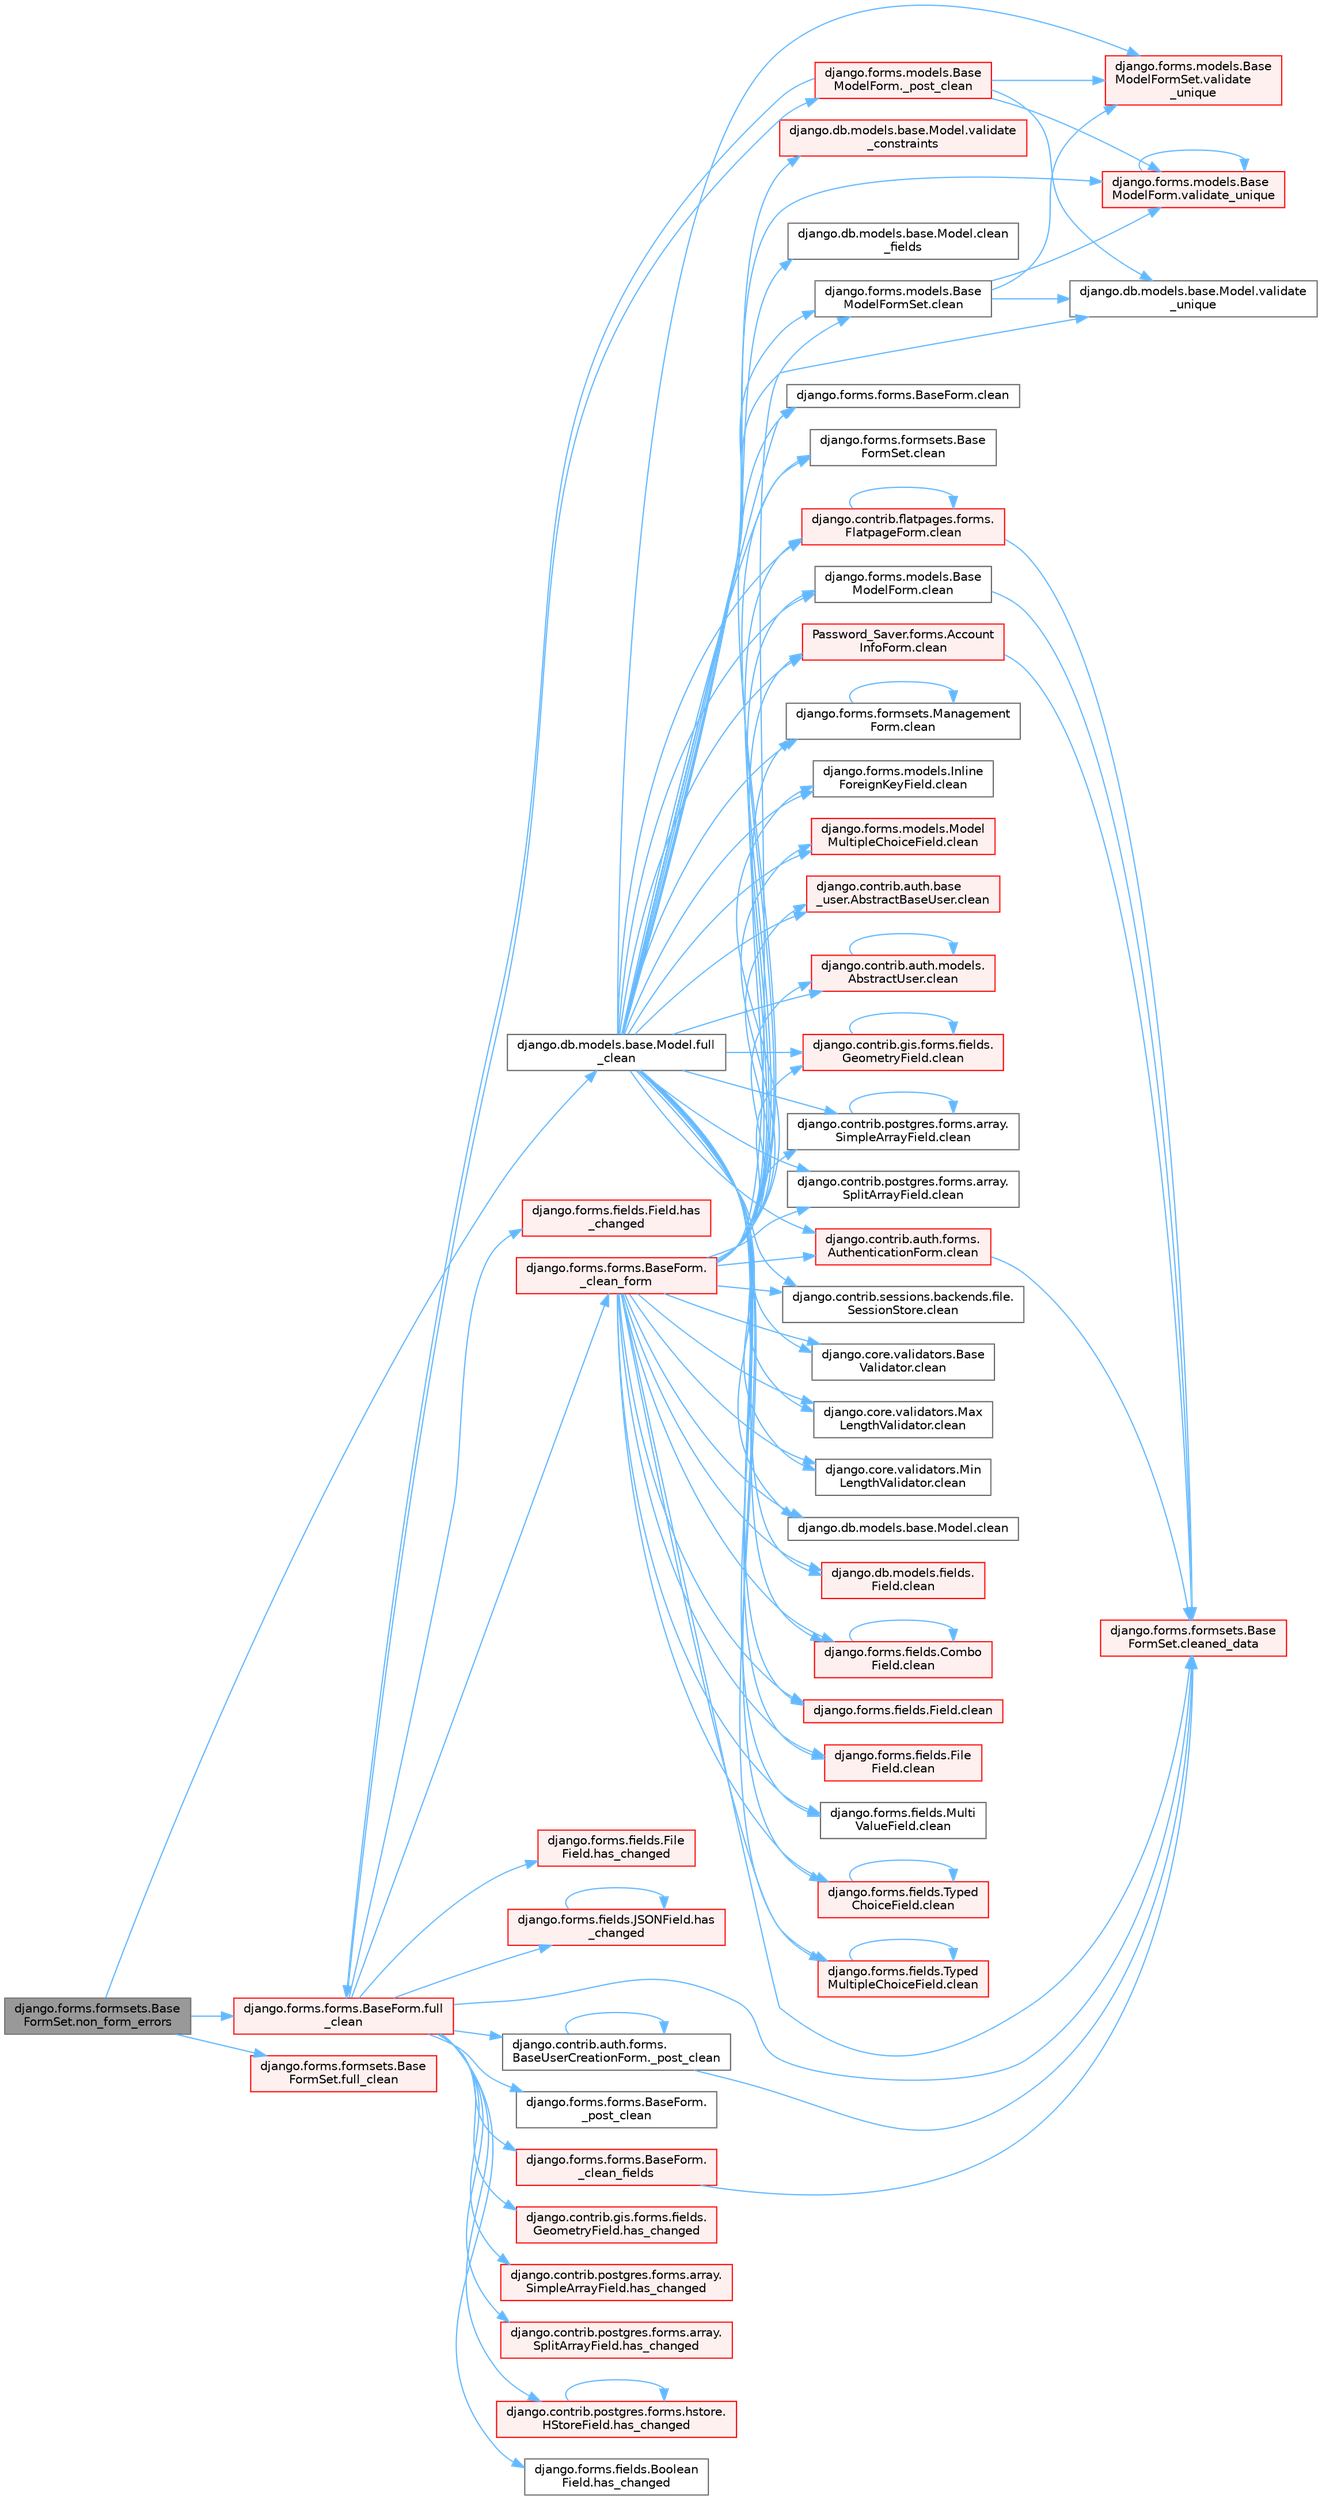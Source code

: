 digraph "django.forms.formsets.BaseFormSet.non_form_errors"
{
 // LATEX_PDF_SIZE
  bgcolor="transparent";
  edge [fontname=Helvetica,fontsize=10,labelfontname=Helvetica,labelfontsize=10];
  node [fontname=Helvetica,fontsize=10,shape=box,height=0.2,width=0.4];
  rankdir="LR";
  Node1 [id="Node000001",label="django.forms.formsets.Base\lFormSet.non_form_errors",height=0.2,width=0.4,color="gray40", fillcolor="grey60", style="filled", fontcolor="black",tooltip=" "];
  Node1 -> Node2 [id="edge1_Node000001_Node000002",color="steelblue1",style="solid",tooltip=" "];
  Node2 [id="Node000002",label="django.db.models.base.Model.full\l_clean",height=0.2,width=0.4,color="grey40", fillcolor="white", style="filled",URL="$classdjango_1_1db_1_1models_1_1base_1_1_model.html#a2e68bd042bd3e52b086f8838eeaa416f",tooltip=" "];
  Node2 -> Node3 [id="edge2_Node000002_Node000003",color="steelblue1",style="solid",tooltip=" "];
  Node3 [id="Node000003",label="django.contrib.auth.base\l_user.AbstractBaseUser.clean",height=0.2,width=0.4,color="red", fillcolor="#FFF0F0", style="filled",URL="$classdjango_1_1contrib_1_1auth_1_1base__user_1_1_abstract_base_user.html#a59a4f0bed1f43f2ba4e0a4302429ca48",tooltip=" "];
  Node2 -> Node7 [id="edge3_Node000002_Node000007",color="steelblue1",style="solid",tooltip=" "];
  Node7 [id="Node000007",label="django.contrib.auth.forms.\lAuthenticationForm.clean",height=0.2,width=0.4,color="red", fillcolor="#FFF0F0", style="filled",URL="$classdjango_1_1contrib_1_1auth_1_1forms_1_1_authentication_form.html#a92d28be6696caa8d1b7068eefe81793a",tooltip=" "];
  Node7 -> Node8 [id="edge4_Node000007_Node000008",color="steelblue1",style="solid",tooltip=" "];
  Node8 [id="Node000008",label="django.forms.formsets.Base\lFormSet.cleaned_data",height=0.2,width=0.4,color="red", fillcolor="#FFF0F0", style="filled",URL="$classdjango_1_1forms_1_1formsets_1_1_base_form_set.html#ae51d85dd3faa160668adba372c4e87f7",tooltip=" "];
  Node2 -> Node1725 [id="edge5_Node000002_Node001725",color="steelblue1",style="solid",tooltip=" "];
  Node1725 [id="Node001725",label="django.contrib.auth.models.\lAbstractUser.clean",height=0.2,width=0.4,color="red", fillcolor="#FFF0F0", style="filled",URL="$classdjango_1_1contrib_1_1auth_1_1models_1_1_abstract_user.html#ac8621484179e7de35ac40504cebf4d48",tooltip=" "];
  Node1725 -> Node1725 [id="edge6_Node001725_Node001725",color="steelblue1",style="solid",tooltip=" "];
  Node2 -> Node1726 [id="edge7_Node000002_Node001726",color="steelblue1",style="solid",tooltip=" "];
  Node1726 [id="Node001726",label="django.contrib.flatpages.forms.\lFlatpageForm.clean",height=0.2,width=0.4,color="red", fillcolor="#FFF0F0", style="filled",URL="$classdjango_1_1contrib_1_1flatpages_1_1forms_1_1_flatpage_form.html#a0deb29d4415dbd84c765b5972de07e52",tooltip=" "];
  Node1726 -> Node1726 [id="edge8_Node001726_Node001726",color="steelblue1",style="solid",tooltip=" "];
  Node1726 -> Node8 [id="edge9_Node001726_Node000008",color="steelblue1",style="solid",tooltip=" "];
  Node2 -> Node1729 [id="edge10_Node000002_Node001729",color="steelblue1",style="solid",tooltip=" "];
  Node1729 [id="Node001729",label="django.contrib.gis.forms.fields.\lGeometryField.clean",height=0.2,width=0.4,color="red", fillcolor="#FFF0F0", style="filled",URL="$classdjango_1_1contrib_1_1gis_1_1forms_1_1fields_1_1_geometry_field.html#a63084801f88f56d55aed024be093f164",tooltip=" "];
  Node1729 -> Node1729 [id="edge11_Node001729_Node001729",color="steelblue1",style="solid",tooltip=" "];
  Node2 -> Node1735 [id="edge12_Node000002_Node001735",color="steelblue1",style="solid",tooltip=" "];
  Node1735 [id="Node001735",label="django.contrib.postgres.forms.array.\lSimpleArrayField.clean",height=0.2,width=0.4,color="grey40", fillcolor="white", style="filled",URL="$classdjango_1_1contrib_1_1postgres_1_1forms_1_1array_1_1_simple_array_field.html#a82424da5ab8f95a4c386e6766207180f",tooltip=" "];
  Node1735 -> Node1735 [id="edge13_Node001735_Node001735",color="steelblue1",style="solid",tooltip=" "];
  Node2 -> Node1736 [id="edge14_Node000002_Node001736",color="steelblue1",style="solid",tooltip=" "];
  Node1736 [id="Node001736",label="django.contrib.postgres.forms.array.\lSplitArrayField.clean",height=0.2,width=0.4,color="grey40", fillcolor="white", style="filled",URL="$classdjango_1_1contrib_1_1postgres_1_1forms_1_1array_1_1_split_array_field.html#a7305e2f75d4ec14e94538badf734c016",tooltip=" "];
  Node2 -> Node1737 [id="edge15_Node000002_Node001737",color="steelblue1",style="solid",tooltip=" "];
  Node1737 [id="Node001737",label="django.contrib.sessions.backends.file.\lSessionStore.clean",height=0.2,width=0.4,color="grey40", fillcolor="white", style="filled",URL="$classdjango_1_1contrib_1_1sessions_1_1backends_1_1file_1_1_session_store.html#a28f0c5d9f6d9d68a66db594635d1067a",tooltip=" "];
  Node2 -> Node1738 [id="edge16_Node000002_Node001738",color="steelblue1",style="solid",tooltip=" "];
  Node1738 [id="Node001738",label="django.core.validators.Base\lValidator.clean",height=0.2,width=0.4,color="grey40", fillcolor="white", style="filled",URL="$classdjango_1_1core_1_1validators_1_1_base_validator.html#a40769b3df62a8fc2336911ce06c9d8eb",tooltip=" "];
  Node2 -> Node1739 [id="edge17_Node000002_Node001739",color="steelblue1",style="solid",tooltip=" "];
  Node1739 [id="Node001739",label="django.core.validators.Max\lLengthValidator.clean",height=0.2,width=0.4,color="grey40", fillcolor="white", style="filled",URL="$classdjango_1_1core_1_1validators_1_1_max_length_validator.html#a985df64dd473b452776067056f72e7d3",tooltip=" "];
  Node2 -> Node1740 [id="edge18_Node000002_Node001740",color="steelblue1",style="solid",tooltip=" "];
  Node1740 [id="Node001740",label="django.core.validators.Min\lLengthValidator.clean",height=0.2,width=0.4,color="grey40", fillcolor="white", style="filled",URL="$classdjango_1_1core_1_1validators_1_1_min_length_validator.html#a9daef459fd8e419cec854e7a58d090f0",tooltip=" "];
  Node2 -> Node1741 [id="edge19_Node000002_Node001741",color="steelblue1",style="solid",tooltip=" "];
  Node1741 [id="Node001741",label="django.db.models.base.Model.clean",height=0.2,width=0.4,color="grey40", fillcolor="white", style="filled",URL="$classdjango_1_1db_1_1models_1_1base_1_1_model.html#a0feceff0a338bf3f8b96a07c281b135f",tooltip=" "];
  Node2 -> Node1742 [id="edge20_Node000002_Node001742",color="steelblue1",style="solid",tooltip=" "];
  Node1742 [id="Node001742",label="django.db.models.fields.\lField.clean",height=0.2,width=0.4,color="red", fillcolor="#FFF0F0", style="filled",URL="$classdjango_1_1db_1_1models_1_1fields_1_1_field.html#a4882fa20e9148ee8315b937e9cea41bf",tooltip=" "];
  Node2 -> Node2186 [id="edge21_Node000002_Node002186",color="steelblue1",style="solid",tooltip=" "];
  Node2186 [id="Node002186",label="django.forms.fields.Combo\lField.clean",height=0.2,width=0.4,color="red", fillcolor="#FFF0F0", style="filled",URL="$classdjango_1_1forms_1_1fields_1_1_combo_field.html#aaffcccde28ec97a13aa4205495a394f2",tooltip=" "];
  Node2186 -> Node2186 [id="edge22_Node002186_Node002186",color="steelblue1",style="solid",tooltip=" "];
  Node2 -> Node2187 [id="edge23_Node000002_Node002187",color="steelblue1",style="solid",tooltip=" "];
  Node2187 [id="Node002187",label="django.forms.fields.Field.clean",height=0.2,width=0.4,color="red", fillcolor="#FFF0F0", style="filled",URL="$classdjango_1_1forms_1_1fields_1_1_field.html#aee75acad433887bd31c6f298ebd77195",tooltip=" "];
  Node2 -> Node2188 [id="edge24_Node000002_Node002188",color="steelblue1",style="solid",tooltip=" "];
  Node2188 [id="Node002188",label="django.forms.fields.File\lField.clean",height=0.2,width=0.4,color="red", fillcolor="#FFF0F0", style="filled",URL="$classdjango_1_1forms_1_1fields_1_1_file_field.html#a68e6282fc7292cdf9786a77a5810f899",tooltip=" "];
  Node2 -> Node2189 [id="edge25_Node000002_Node002189",color="steelblue1",style="solid",tooltip=" "];
  Node2189 [id="Node002189",label="django.forms.fields.Multi\lValueField.clean",height=0.2,width=0.4,color="grey40", fillcolor="white", style="filled",URL="$classdjango_1_1forms_1_1fields_1_1_multi_value_field.html#a4e59407804aed59de3a8c09686437305",tooltip=" "];
  Node2 -> Node2190 [id="edge26_Node000002_Node002190",color="steelblue1",style="solid",tooltip=" "];
  Node2190 [id="Node002190",label="django.forms.fields.Typed\lChoiceField.clean",height=0.2,width=0.4,color="red", fillcolor="#FFF0F0", style="filled",URL="$classdjango_1_1forms_1_1fields_1_1_typed_choice_field.html#ae835be564bb8e779259112a611f158c6",tooltip=" "];
  Node2190 -> Node2190 [id="edge27_Node002190_Node002190",color="steelblue1",style="solid",tooltip=" "];
  Node2 -> Node2193 [id="edge28_Node000002_Node002193",color="steelblue1",style="solid",tooltip=" "];
  Node2193 [id="Node002193",label="django.forms.fields.Typed\lMultipleChoiceField.clean",height=0.2,width=0.4,color="red", fillcolor="#FFF0F0", style="filled",URL="$classdjango_1_1forms_1_1fields_1_1_typed_multiple_choice_field.html#ac721f0fe8639c970f78ea14196da6214",tooltip=" "];
  Node2193 -> Node2193 [id="edge29_Node002193_Node002193",color="steelblue1",style="solid",tooltip=" "];
  Node2 -> Node2194 [id="edge30_Node000002_Node002194",color="steelblue1",style="solid",tooltip=" "];
  Node2194 [id="Node002194",label="django.forms.forms.BaseForm.clean",height=0.2,width=0.4,color="grey40", fillcolor="white", style="filled",URL="$classdjango_1_1forms_1_1forms_1_1_base_form.html#a9cd5e3ed9eb29195835e8b517ec76188",tooltip=" "];
  Node2 -> Node2195 [id="edge31_Node000002_Node002195",color="steelblue1",style="solid",tooltip=" "];
  Node2195 [id="Node002195",label="django.forms.formsets.Base\lFormSet.clean",height=0.2,width=0.4,color="grey40", fillcolor="white", style="filled",URL="$classdjango_1_1forms_1_1formsets_1_1_base_form_set.html#aba0b3a8a26d55fd89b3918f23470e59b",tooltip=" "];
  Node2 -> Node2196 [id="edge32_Node000002_Node002196",color="steelblue1",style="solid",tooltip=" "];
  Node2196 [id="Node002196",label="django.forms.formsets.Management\lForm.clean",height=0.2,width=0.4,color="grey40", fillcolor="white", style="filled",URL="$classdjango_1_1forms_1_1formsets_1_1_management_form.html#a833b74bd64aba848f8a7a49933354cbc",tooltip=" "];
  Node2196 -> Node2196 [id="edge33_Node002196_Node002196",color="steelblue1",style="solid",tooltip=" "];
  Node2 -> Node2197 [id="edge34_Node000002_Node002197",color="steelblue1",style="solid",tooltip=" "];
  Node2197 [id="Node002197",label="django.forms.models.Base\lModelForm.clean",height=0.2,width=0.4,color="grey40", fillcolor="white", style="filled",URL="$classdjango_1_1forms_1_1models_1_1_base_model_form.html#a6a374c3b609f402d6566b2ee3ff98672",tooltip=" "];
  Node2197 -> Node8 [id="edge35_Node002197_Node000008",color="steelblue1",style="solid",tooltip=" "];
  Node2 -> Node2198 [id="edge36_Node000002_Node002198",color="steelblue1",style="solid",tooltip=" "];
  Node2198 [id="Node002198",label="django.forms.models.Base\lModelFormSet.clean",height=0.2,width=0.4,color="grey40", fillcolor="white", style="filled",URL="$classdjango_1_1forms_1_1models_1_1_base_model_form_set.html#ad5d65e17ad34585bb486c82fe71e53d4",tooltip=" "];
  Node2198 -> Node2199 [id="edge37_Node002198_Node002199",color="steelblue1",style="solid",tooltip=" "];
  Node2199 [id="Node002199",label="django.db.models.base.Model.validate\l_unique",height=0.2,width=0.4,color="grey40", fillcolor="white", style="filled",URL="$classdjango_1_1db_1_1models_1_1base_1_1_model.html#aab30b72617517d880b6144c8225de11c",tooltip=" "];
  Node2198 -> Node2200 [id="edge38_Node002198_Node002200",color="steelblue1",style="solid",tooltip=" "];
  Node2200 [id="Node002200",label="django.forms.models.Base\lModelForm.validate_unique",height=0.2,width=0.4,color="red", fillcolor="#FFF0F0", style="filled",URL="$classdjango_1_1forms_1_1models_1_1_base_model_form.html#a491cf63eb339f9483d0c357885368ddd",tooltip=" "];
  Node2200 -> Node2200 [id="edge39_Node002200_Node002200",color="steelblue1",style="solid",tooltip=" "];
  Node2198 -> Node2203 [id="edge40_Node002198_Node002203",color="steelblue1",style="solid",tooltip=" "];
  Node2203 [id="Node002203",label="django.forms.models.Base\lModelFormSet.validate\l_unique",height=0.2,width=0.4,color="red", fillcolor="#FFF0F0", style="filled",URL="$classdjango_1_1forms_1_1models_1_1_base_model_form_set.html#a0d01f97a86fd02a126b2fd51d02fd07d",tooltip=" "];
  Node2 -> Node2209 [id="edge41_Node000002_Node002209",color="steelblue1",style="solid",tooltip=" "];
  Node2209 [id="Node002209",label="django.forms.models.Inline\lForeignKeyField.clean",height=0.2,width=0.4,color="grey40", fillcolor="white", style="filled",URL="$classdjango_1_1forms_1_1models_1_1_inline_foreign_key_field.html#af5ac6ecadad7fe3bff4e0c6e87379a53",tooltip=" "];
  Node2 -> Node2210 [id="edge42_Node000002_Node002210",color="steelblue1",style="solid",tooltip=" "];
  Node2210 [id="Node002210",label="django.forms.models.Model\lMultipleChoiceField.clean",height=0.2,width=0.4,color="red", fillcolor="#FFF0F0", style="filled",URL="$classdjango_1_1forms_1_1models_1_1_model_multiple_choice_field.html#a1159ba842771d9d57ba17557c99a9a2b",tooltip=" "];
  Node2 -> Node2222 [id="edge43_Node000002_Node002222",color="steelblue1",style="solid",tooltip=" "];
  Node2222 [id="Node002222",label="Password_Saver.forms.Account\lInfoForm.clean",height=0.2,width=0.4,color="red", fillcolor="#FFF0F0", style="filled",URL="$class_password___saver_1_1forms_1_1_account_info_form.html#a89126d6030ebafc64c8aeeb352113c54",tooltip=" "];
  Node2222 -> Node8 [id="edge44_Node002222_Node000008",color="steelblue1",style="solid",tooltip=" "];
  Node2 -> Node4493 [id="edge45_Node000002_Node004493",color="steelblue1",style="solid",tooltip=" "];
  Node4493 [id="Node004493",label="django.db.models.base.Model.clean\l_fields",height=0.2,width=0.4,color="grey40", fillcolor="white", style="filled",URL="$classdjango_1_1db_1_1models_1_1base_1_1_model.html#a8c43974ed95a2c79074fcf2023d21f8a",tooltip=" "];
  Node2 -> Node4494 [id="edge46_Node000002_Node004494",color="steelblue1",style="solid",tooltip=" "];
  Node4494 [id="Node004494",label="django.db.models.base.Model.validate\l_constraints",height=0.2,width=0.4,color="red", fillcolor="#FFF0F0", style="filled",URL="$classdjango_1_1db_1_1models_1_1base_1_1_model.html#af6f277f8e822324745ea37a39c2ede5e",tooltip=" "];
  Node2 -> Node2199 [id="edge47_Node000002_Node002199",color="steelblue1",style="solid",tooltip=" "];
  Node2 -> Node2200 [id="edge48_Node000002_Node002200",color="steelblue1",style="solid",tooltip=" "];
  Node2 -> Node2203 [id="edge49_Node000002_Node002203",color="steelblue1",style="solid",tooltip=" "];
  Node1 -> Node1721 [id="edge50_Node000001_Node001721",color="steelblue1",style="solid",tooltip=" "];
  Node1721 [id="Node001721",label="django.forms.forms.BaseForm.full\l_clean",height=0.2,width=0.4,color="red", fillcolor="#FFF0F0", style="filled",URL="$classdjango_1_1forms_1_1forms_1_1_base_form.html#a396d2448f658dc84a0f0b473ffaae918",tooltip=" "];
  Node1721 -> Node1722 [id="edge51_Node001721_Node001722",color="steelblue1",style="solid",tooltip=" "];
  Node1722 [id="Node001722",label="django.forms.forms.BaseForm.\l_clean_fields",height=0.2,width=0.4,color="red", fillcolor="#FFF0F0", style="filled",URL="$classdjango_1_1forms_1_1forms_1_1_base_form.html#a38e014bdeb1b8c2092ec5762f1833d9a",tooltip=" "];
  Node1722 -> Node8 [id="edge52_Node001722_Node000008",color="steelblue1",style="solid",tooltip=" "];
  Node1721 -> Node1724 [id="edge53_Node001721_Node001724",color="steelblue1",style="solid",tooltip=" "];
  Node1724 [id="Node001724",label="django.forms.forms.BaseForm.\l_clean_form",height=0.2,width=0.4,color="red", fillcolor="#FFF0F0", style="filled",URL="$classdjango_1_1forms_1_1forms_1_1_base_form.html#ae5eed108001c1a75985b75174fe23f1f",tooltip=" "];
  Node1724 -> Node3 [id="edge54_Node001724_Node000003",color="steelblue1",style="solid",tooltip=" "];
  Node1724 -> Node7 [id="edge55_Node001724_Node000007",color="steelblue1",style="solid",tooltip=" "];
  Node1724 -> Node1725 [id="edge56_Node001724_Node001725",color="steelblue1",style="solid",tooltip=" "];
  Node1724 -> Node1726 [id="edge57_Node001724_Node001726",color="steelblue1",style="solid",tooltip=" "];
  Node1724 -> Node1729 [id="edge58_Node001724_Node001729",color="steelblue1",style="solid",tooltip=" "];
  Node1724 -> Node1735 [id="edge59_Node001724_Node001735",color="steelblue1",style="solid",tooltip=" "];
  Node1724 -> Node1736 [id="edge60_Node001724_Node001736",color="steelblue1",style="solid",tooltip=" "];
  Node1724 -> Node1737 [id="edge61_Node001724_Node001737",color="steelblue1",style="solid",tooltip=" "];
  Node1724 -> Node1738 [id="edge62_Node001724_Node001738",color="steelblue1",style="solid",tooltip=" "];
  Node1724 -> Node1739 [id="edge63_Node001724_Node001739",color="steelblue1",style="solid",tooltip=" "];
  Node1724 -> Node1740 [id="edge64_Node001724_Node001740",color="steelblue1",style="solid",tooltip=" "];
  Node1724 -> Node1741 [id="edge65_Node001724_Node001741",color="steelblue1",style="solid",tooltip=" "];
  Node1724 -> Node1742 [id="edge66_Node001724_Node001742",color="steelblue1",style="solid",tooltip=" "];
  Node1724 -> Node2186 [id="edge67_Node001724_Node002186",color="steelblue1",style="solid",tooltip=" "];
  Node1724 -> Node2187 [id="edge68_Node001724_Node002187",color="steelblue1",style="solid",tooltip=" "];
  Node1724 -> Node2188 [id="edge69_Node001724_Node002188",color="steelblue1",style="solid",tooltip=" "];
  Node1724 -> Node2189 [id="edge70_Node001724_Node002189",color="steelblue1",style="solid",tooltip=" "];
  Node1724 -> Node2190 [id="edge71_Node001724_Node002190",color="steelblue1",style="solid",tooltip=" "];
  Node1724 -> Node2193 [id="edge72_Node001724_Node002193",color="steelblue1",style="solid",tooltip=" "];
  Node1724 -> Node2194 [id="edge73_Node001724_Node002194",color="steelblue1",style="solid",tooltip=" "];
  Node1724 -> Node2195 [id="edge74_Node001724_Node002195",color="steelblue1",style="solid",tooltip=" "];
  Node1724 -> Node2196 [id="edge75_Node001724_Node002196",color="steelblue1",style="solid",tooltip=" "];
  Node1724 -> Node2197 [id="edge76_Node001724_Node002197",color="steelblue1",style="solid",tooltip=" "];
  Node1724 -> Node2198 [id="edge77_Node001724_Node002198",color="steelblue1",style="solid",tooltip=" "];
  Node1724 -> Node2209 [id="edge78_Node001724_Node002209",color="steelblue1",style="solid",tooltip=" "];
  Node1724 -> Node2210 [id="edge79_Node001724_Node002210",color="steelblue1",style="solid",tooltip=" "];
  Node1724 -> Node2222 [id="edge80_Node001724_Node002222",color="steelblue1",style="solid",tooltip=" "];
  Node1724 -> Node8 [id="edge81_Node001724_Node000008",color="steelblue1",style="solid",tooltip=" "];
  Node1721 -> Node2768 [id="edge82_Node001721_Node002768",color="steelblue1",style="solid",tooltip=" "];
  Node2768 [id="Node002768",label="django.contrib.auth.forms.\lBaseUserCreationForm._post_clean",height=0.2,width=0.4,color="grey40", fillcolor="white", style="filled",URL="$classdjango_1_1contrib_1_1auth_1_1forms_1_1_base_user_creation_form.html#aa7775ca44825f4bfa9262b10a9c0281c",tooltip=" "];
  Node2768 -> Node2768 [id="edge83_Node002768_Node002768",color="steelblue1",style="solid",tooltip=" "];
  Node2768 -> Node8 [id="edge84_Node002768_Node000008",color="steelblue1",style="solid",tooltip=" "];
  Node1721 -> Node2769 [id="edge85_Node001721_Node002769",color="steelblue1",style="solid",tooltip=" "];
  Node2769 [id="Node002769",label="django.forms.forms.BaseForm.\l_post_clean",height=0.2,width=0.4,color="grey40", fillcolor="white", style="filled",URL="$classdjango_1_1forms_1_1forms_1_1_base_form.html#af4fdab06bf07324bd3f133fdc28f15c8",tooltip=" "];
  Node1721 -> Node2770 [id="edge86_Node001721_Node002770",color="steelblue1",style="solid",tooltip=" "];
  Node2770 [id="Node002770",label="django.forms.models.Base\lModelForm._post_clean",height=0.2,width=0.4,color="red", fillcolor="#FFF0F0", style="filled",URL="$classdjango_1_1forms_1_1models_1_1_base_model_form.html#a83e1c0ea3ba97f3a496d07955d1bf124",tooltip=" "];
  Node2770 -> Node1721 [id="edge87_Node002770_Node001721",color="steelblue1",style="solid",tooltip=" "];
  Node2770 -> Node2199 [id="edge88_Node002770_Node002199",color="steelblue1",style="solid",tooltip=" "];
  Node2770 -> Node2200 [id="edge89_Node002770_Node002200",color="steelblue1",style="solid",tooltip=" "];
  Node2770 -> Node2203 [id="edge90_Node002770_Node002203",color="steelblue1",style="solid",tooltip=" "];
  Node1721 -> Node8 [id="edge91_Node001721_Node000008",color="steelblue1",style="solid",tooltip=" "];
  Node1721 -> Node2772 [id="edge92_Node001721_Node002772",color="steelblue1",style="solid",tooltip=" "];
  Node2772 [id="Node002772",label="django.contrib.gis.forms.fields.\lGeometryField.has_changed",height=0.2,width=0.4,color="red", fillcolor="#FFF0F0", style="filled",URL="$classdjango_1_1contrib_1_1gis_1_1forms_1_1fields_1_1_geometry_field.html#a1eea909ca0f411c76fe71d42177c8fdd",tooltip=" "];
  Node1721 -> Node2773 [id="edge93_Node001721_Node002773",color="steelblue1",style="solid",tooltip=" "];
  Node2773 [id="Node002773",label="django.contrib.postgres.forms.array.\lSimpleArrayField.has_changed",height=0.2,width=0.4,color="red", fillcolor="#FFF0F0", style="filled",URL="$classdjango_1_1contrib_1_1postgres_1_1forms_1_1array_1_1_simple_array_field.html#a20fa97d79dbf5b63dd367112f46a1aed",tooltip=" "];
  Node1721 -> Node2774 [id="edge94_Node001721_Node002774",color="steelblue1",style="solid",tooltip=" "];
  Node2774 [id="Node002774",label="django.contrib.postgres.forms.array.\lSplitArrayField.has_changed",height=0.2,width=0.4,color="red", fillcolor="#FFF0F0", style="filled",URL="$classdjango_1_1contrib_1_1postgres_1_1forms_1_1array_1_1_split_array_field.html#a044afbb76f3a9e62c6d2807e41f8515a",tooltip=" "];
  Node1721 -> Node2776 [id="edge95_Node001721_Node002776",color="steelblue1",style="solid",tooltip=" "];
  Node2776 [id="Node002776",label="django.contrib.postgres.forms.hstore.\lHStoreField.has_changed",height=0.2,width=0.4,color="red", fillcolor="#FFF0F0", style="filled",URL="$classdjango_1_1contrib_1_1postgres_1_1forms_1_1hstore_1_1_h_store_field.html#ac5320929c4a6ade3846df2236975b98c",tooltip=" "];
  Node2776 -> Node2776 [id="edge96_Node002776_Node002776",color="steelblue1",style="solid",tooltip=" "];
  Node1721 -> Node2777 [id="edge97_Node001721_Node002777",color="steelblue1",style="solid",tooltip=" "];
  Node2777 [id="Node002777",label="django.forms.fields.Boolean\lField.has_changed",height=0.2,width=0.4,color="grey40", fillcolor="white", style="filled",URL="$classdjango_1_1forms_1_1fields_1_1_boolean_field.html#afc8391a390e1bf3380741de03e87a427",tooltip=" "];
  Node1721 -> Node2778 [id="edge98_Node001721_Node002778",color="steelblue1",style="solid",tooltip=" "];
  Node2778 [id="Node002778",label="django.forms.fields.Field.has\l_changed",height=0.2,width=0.4,color="red", fillcolor="#FFF0F0", style="filled",URL="$classdjango_1_1forms_1_1fields_1_1_field.html#a50a1eb1edc4c92885575a8a1d2da380d",tooltip=" "];
  Node1721 -> Node2780 [id="edge99_Node001721_Node002780",color="steelblue1",style="solid",tooltip=" "];
  Node2780 [id="Node002780",label="django.forms.fields.File\lField.has_changed",height=0.2,width=0.4,color="red", fillcolor="#FFF0F0", style="filled",URL="$classdjango_1_1forms_1_1fields_1_1_file_field.html#af0254296af45913c75688206f024ce91",tooltip=" "];
  Node1721 -> Node2781 [id="edge100_Node001721_Node002781",color="steelblue1",style="solid",tooltip=" "];
  Node2781 [id="Node002781",label="django.forms.fields.JSONField.has\l_changed",height=0.2,width=0.4,color="red", fillcolor="#FFF0F0", style="filled",URL="$classdjango_1_1forms_1_1fields_1_1_j_s_o_n_field.html#aaae558e73ab4b2c8b50d05fb71c761d4",tooltip=" "];
  Node2781 -> Node2781 [id="edge101_Node002781_Node002781",color="steelblue1",style="solid",tooltip=" "];
  Node1 -> Node2225 [id="edge102_Node000001_Node002225",color="steelblue1",style="solid",tooltip=" "];
  Node2225 [id="Node002225",label="django.forms.formsets.Base\lFormSet.full_clean",height=0.2,width=0.4,color="red", fillcolor="#FFF0F0", style="filled",URL="$classdjango_1_1forms_1_1formsets_1_1_base_form_set.html#aa475bdb58853c14bfcd93bd7b494e3b1",tooltip=" "];
}
